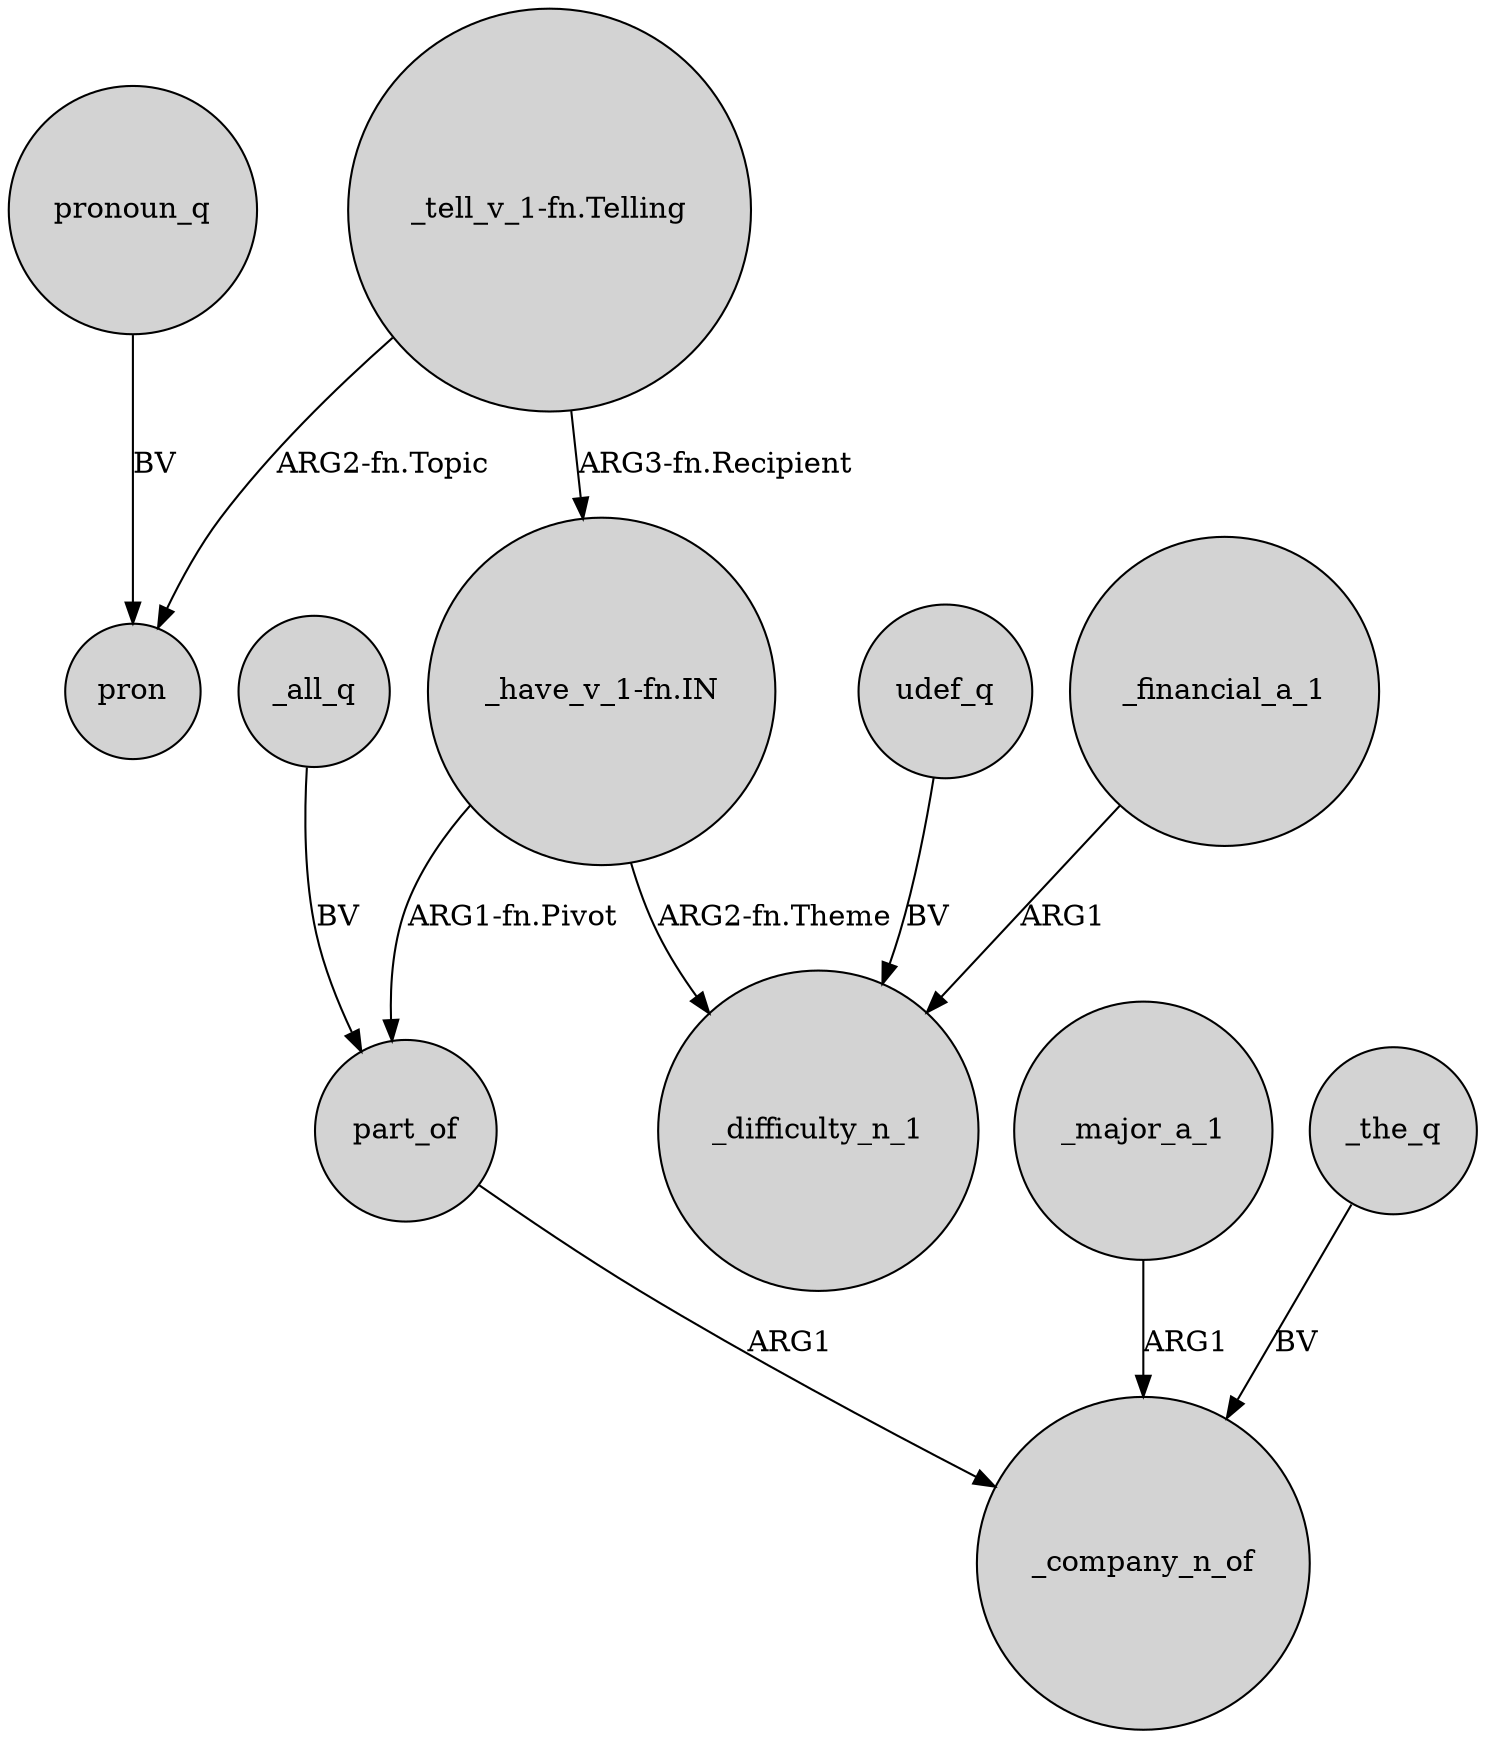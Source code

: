 digraph {
	node [shape=circle style=filled]
	"_tell_v_1-fn.Telling" -> "_have_v_1-fn.IN" [label="ARG3-fn.Recipient"]
	"_tell_v_1-fn.Telling" -> pron [label="ARG2-fn.Topic"]
	part_of -> _company_n_of [label=ARG1]
	_major_a_1 -> _company_n_of [label=ARG1]
	_all_q -> part_of [label=BV]
	_financial_a_1 -> _difficulty_n_1 [label=ARG1]
	_the_q -> _company_n_of [label=BV]
	"_have_v_1-fn.IN" -> _difficulty_n_1 [label="ARG2-fn.Theme"]
	"_have_v_1-fn.IN" -> part_of [label="ARG1-fn.Pivot"]
	udef_q -> _difficulty_n_1 [label=BV]
	pronoun_q -> pron [label=BV]
}
